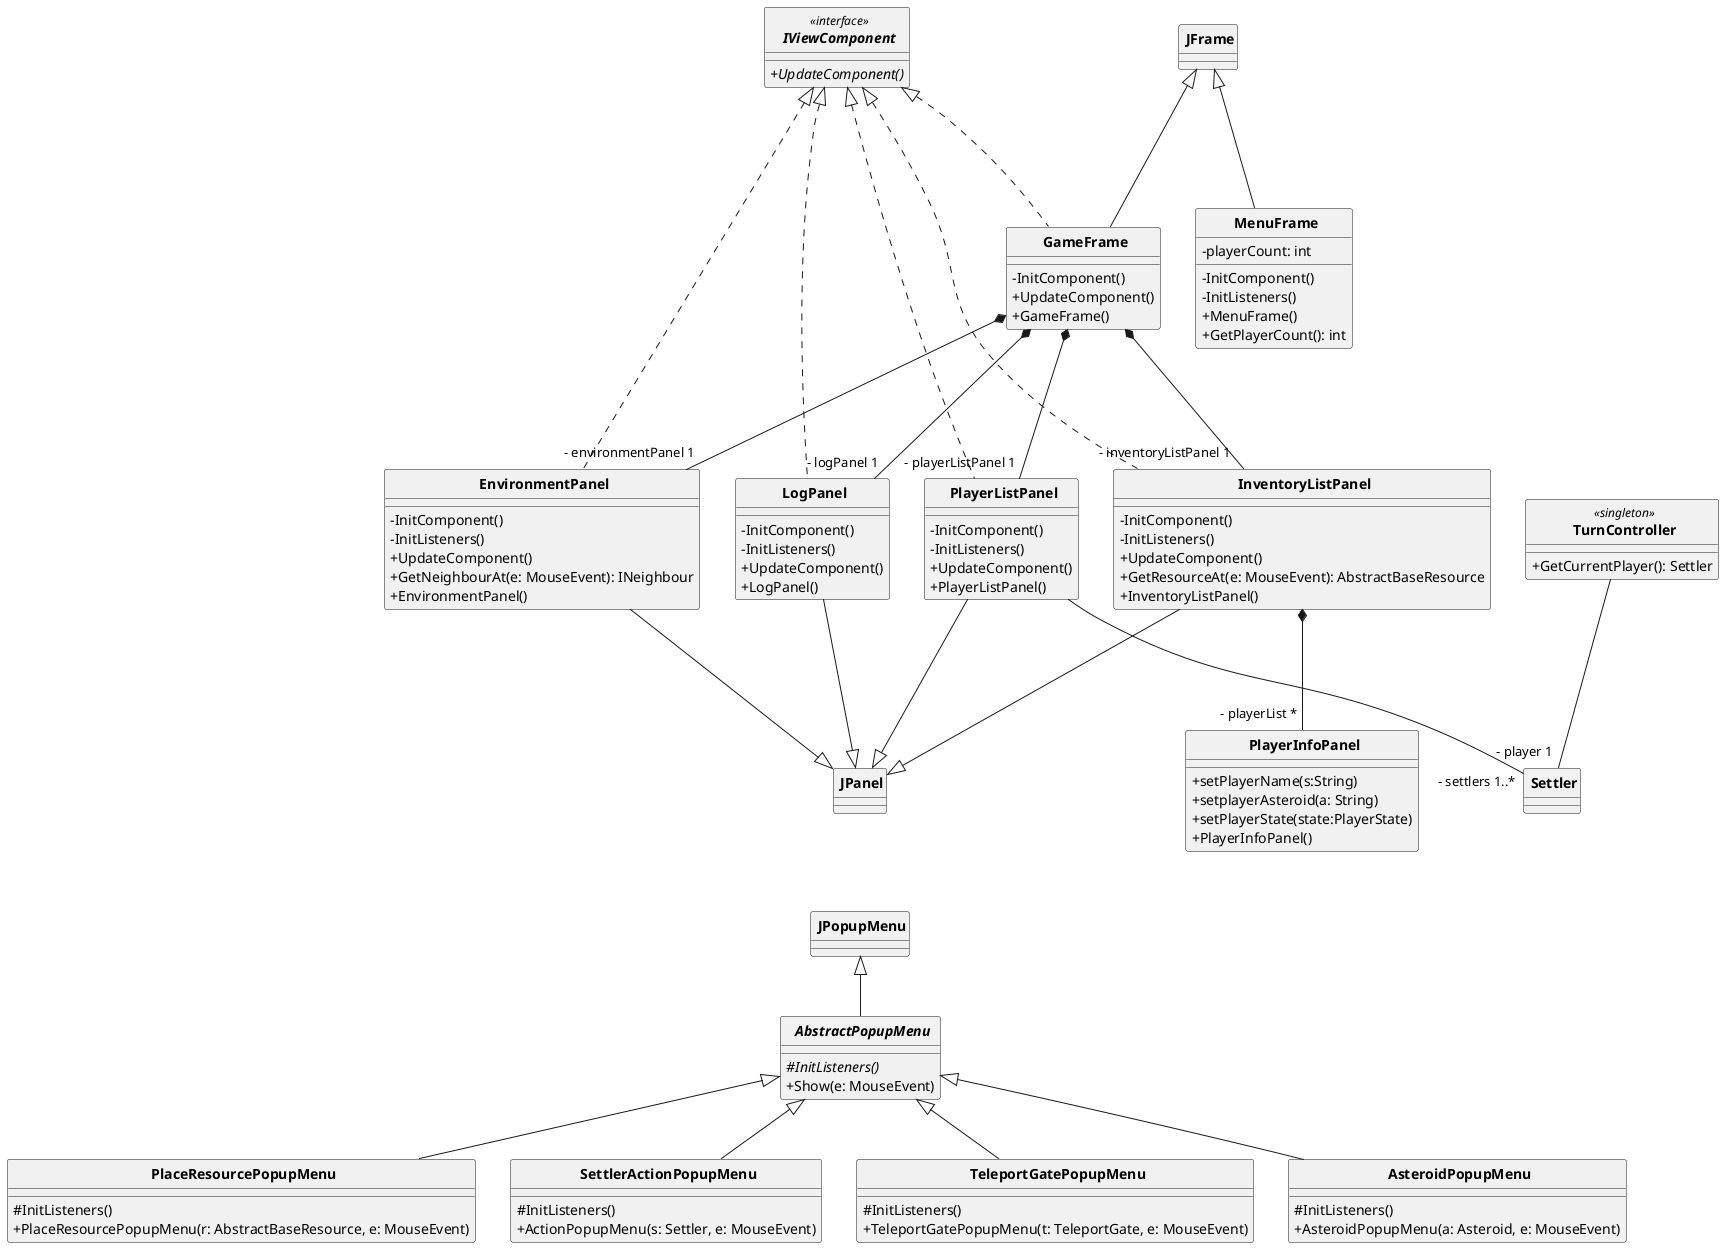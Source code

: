 @startuml classdiagram

skinparam ClassAttributeIconSize 0
skinparam CircledCharacterRadius 0
skinparam CircledCharacterFontSize 0
skinparam ClassFontStyle bold

class JFrame {}
class JPanel {}
class JPopupMenu {}

' package: viewcomponents
interface IViewComponent << interface >> {
  {abstract} + UpdateComponent()
}

together {
  class MenuFrame {
    - playerCount: int
    - InitComponent()
    - InitListeners()
    + MenuFrame()
    + GetPlayerCount(): int
  }

  class GameFrame {
    - InitComponent()
    + UpdateComponent()
    + GameFrame()
  }
}

class PlayerInfoPanel{
  + setPlayerName(s:String)
  + setplayerAsteroid(a: String)
  + setPlayerState(state:PlayerState)
  + PlayerInfoPanel()
}

together {
  class EnvironmentPanel {
    - InitComponent()
    - InitListeners()
    + UpdateComponent()
    + GetNeighbourAt(e: MouseEvent): INeighbour
    + EnvironmentPanel()
  }

  class InventoryListPanel {
    - InitComponent()
    - InitListeners()
    + UpdateComponent()
    + GetResourceAt(e: MouseEvent): AbstractBaseResource
    + InventoryListPanel()
  }

  class PlayerListPanel {
    - InitComponent()
    - InitListeners()
    + UpdateComponent()
    + PlayerListPanel()
  }

  class LogPanel {
    - InitComponent()
    - InitListeners()
    + UpdateComponent()
    + LogPanel()
  }
}

abstract class AbstractPopupMenu {
  {abstract}# InitListeners()
  + Show(e: MouseEvent)
}

together {
  class AsteroidPopupMenu {
    # InitListeners()
    + AsteroidPopupMenu(a: Asteroid, e: MouseEvent)
  }

  class TeleportGatePopupMenu {
    # InitListeners()
    + TeleportGatePopupMenu(t: TeleportGate, e: MouseEvent)
  }

  class SettlerActionPopupMenu {
    # InitListeners()
    + ActionPopupMenu(s: Settler, e: MouseEvent)
  }

  class PlaceResourcePopupMenu {
    # InitListeners()
    + PlaceResourcePopupMenu(r: AbstractBaseResource, e: MouseEvent)
  }
}

class TurnController << singleton >> {
  + GetCurrentPlayer(): Settler
}

' Interface realizations
GameFrame .up..|> IViewComponent
EnvironmentPanel .up..|> IViewComponent
InventoryListPanel .up..|> IViewComponent
PlayerListPanel .up..|> IViewComponent
LogPanel .up..|> IViewComponent

' Inheritance
GameFrame -up--|> JFrame
MenuFrame -up--|> JFrame

EnvironmentPanel -down--|> JPanel
InventoryListPanel -down--|> JPanel
PlayerListPanel -down--|> JPanel
LogPanel -down--|> JPanel

AbstractPopupMenu -up-|> JPopupMenu
AsteroidPopupMenu -up-|> AbstractPopupMenu
TeleportGatePopupMenu -up-|> AbstractPopupMenu
SettlerActionPopupMenu -up-|> AbstractPopupMenu
PlaceResourcePopupMenu -up-|> AbstractPopupMenu

' This is for better display
JPopupMenu -[hidden]up-> JPanel

' Associations
GameFrame *--- "- environmentPanel 1" EnvironmentPanel
GameFrame *--- "- inventoryListPanel 1" InventoryListPanel
GameFrame *--- "- playerListPanel 1" PlayerListPanel
GameFrame *--- "- logPanel 1" LogPanel
InventoryListPanel *--- "- playerList *" PlayerInfoPanel

PlayerListPanel --- "- settlers 1..*" Settler
TurnController --- "- player 1" Settler

@enduml
